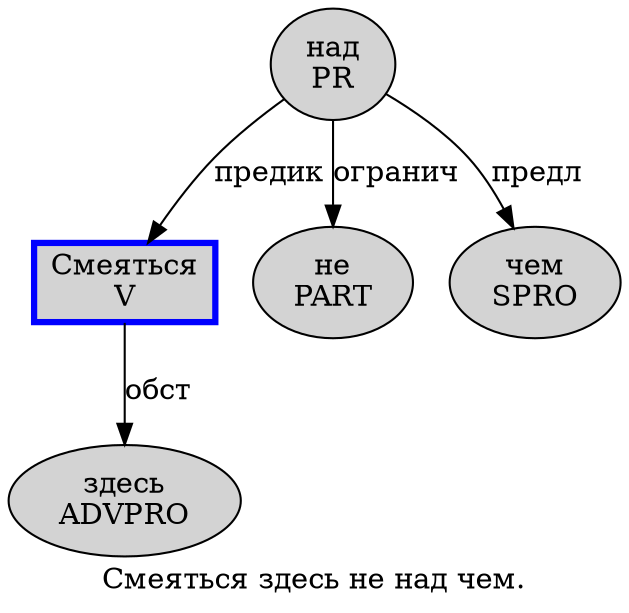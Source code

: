 digraph SENTENCE_2890 {
	graph [label="Смеяться здесь не над чем."]
	node [style=filled]
		0 [label="Смеяться
V" color=blue fillcolor=lightgray penwidth=3 shape=box]
		1 [label="здесь
ADVPRO" color="" fillcolor=lightgray penwidth=1 shape=ellipse]
		2 [label="не
PART" color="" fillcolor=lightgray penwidth=1 shape=ellipse]
		3 [label="над
PR" color="" fillcolor=lightgray penwidth=1 shape=ellipse]
		4 [label="чем
SPRO" color="" fillcolor=lightgray penwidth=1 shape=ellipse]
			3 -> 0 [label="предик"]
			3 -> 2 [label="огранич"]
			3 -> 4 [label="предл"]
			0 -> 1 [label="обст"]
}